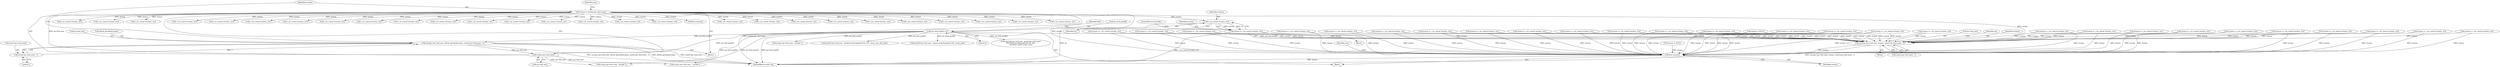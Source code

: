 digraph "0_radare2_f41e941341e44aa86edd4483c4487ec09a074257@pointer" {
"1000984" [label="(Call,r_str_concat (strasm, str))"];
"1000363" [label="(Call,strasm = strdup (op->buf_asm))"];
"1000365" [label="(Call,strdup (op->buf_asm))"];
"1000348" [label="(Call,strncpy (op->buf_asm, dalvik_opcodes[i].name, sizeof (op->buf_asm) - 1))"];
"1000155" [label="(Call,op->buf_asm[0] = 0)"];
"1000357" [label="(Call,sizeof (op->buf_asm) - 1)"];
"1000982" [label="(Call,strasm = r_str_concat (strasm, str))"];
"1002026" [label="(Call,strncpy (op->buf_asm, strasm, sizeof (op->buf_asm) - 1))"];
"1002088" [label="(Call,free (strasm))"];
"1000349" [label="(Call,op->buf_asm)"];
"1000362" [label="(Literal,1)"];
"1000212" [label="(Call,sprintf (op->buf_asm, \"packed-switch-payload %d, %d\", array_size, first_key))"];
"1002027" [label="(Call,op->buf_asm)"];
"1002025" [label="(Block,)"];
"1001436" [label="(Call,r_str_concat (strasm, str))"];
"1000156" [label="(Call,op->buf_asm[0])"];
"1000855" [label="(Call,r_str_concat (strasm, str))"];
"1000747" [label="(Call,r_str_concat (strasm, str))"];
"1002092" [label="(MethodReturn,static int)"];
"1000867" [label="(Call,strasm = r_str_concat (strasm, str))"];
"1001310" [label="(Call,r_str_concat (strasm, str))"];
"1000948" [label="(Call,r_str_concat (strasm, str))"];
"1000982" [label="(Call,strasm = r_str_concat (strasm, str))"];
"1001195" [label="(Call,r_str_concat (strasm, str))"];
"1000946" [label="(Call,strasm = r_str_concat (strasm, str))"];
"1000669" [label="(Call,r_str_concat (strasm, str))"];
"1000985" [label="(Identifier,strasm)"];
"1000887" [label="(Call,strasm = r_str_concat (strasm, str))"];
"1002051" [label="(Call,strcpy (op->buf_asm , \"invalid\"))"];
"1000352" [label="(Call,dalvik_opcodes[i].name)"];
"1001434" [label="(Call,strasm = r_str_concat (strasm, str))"];
"1000983" [label="(Identifier,strasm)"];
"1000247" [label="(Call,sprintf (op->buf_asm, \"sparse-switch-payload %d\", array_size))"];
"1000473" [label="(Call,r_str_concat (strasm, str))"];
"1002089" [label="(Identifier,strasm)"];
"1001021" [label="(Call,strasm = r_str_concat (strasm, str))"];
"1001633" [label="(Call,strasm = r_str_concat (strasm, str))"];
"1000340" [label="(Call,strasm = NULL)"];
"1000161" [label="(Literal,0)"];
"1000309" [label="(Call,snprintf (op->buf_asm, sizeof (op->buf_asm),\n\t\t\t\t\t\"fill-array-data-payload %d, %d\",\n\t\t\t\t\telem_width, array_size))"];
"1001693" [label="(Call,r_str_concat (strasm, str))"];
"1000853" [label="(Call,strasm = r_str_concat (strasm, str))"];
"1000489" [label="(Call,strasm = r_str_concat (strasm, str))"];
"1002040" [label="(Identifier,op)"];
"1001798" [label="(Call,strasm = r_str_concat (strasm, str))"];
"1001494" [label="(Call,strasm = r_str_concat (strasm, str))"];
"1002010" [label="(Call,strcpy (op->buf_asm, \"invalid \"))"];
"1000407" [label="(Call,strasm = r_str_concat (strasm, str))"];
"1001800" [label="(Call,r_str_concat (strasm, str))"];
"1000869" [label="(Call,r_str_concat (strasm, str))"];
"1000365" [label="(Call,strdup (op->buf_asm))"];
"1000614" [label="(Call,r_str_concat (strasm, str))"];
"1000889" [label="(Call,r_str_concat (strasm, str))"];
"1000914" [label="(Call,strasm = r_str_concat (strasm, str))"];
"1000987" [label="(ControlStructure,break;)"];
"1000348" [label="(Call,strncpy (op->buf_asm, dalvik_opcodes[i].name, sizeof (op->buf_asm) - 1))"];
"1000779" [label="(Call,strasm = r_str_concat (strasm, str))"];
"1000370" [label="(Identifier,size)"];
"1000437" [label="(Call,strasm = r_str_concat (strasm, str))"];
"1001635" [label="(Call,r_str_concat (strasm, str))"];
"1000491" [label="(Call,r_str_concat (strasm, str))"];
"1000813" [label="(Call,strasm = r_str_concat (strasm, str))"];
"1002030" [label="(Identifier,strasm)"];
"1001193" [label="(Call,strasm = r_str_concat (strasm, str))"];
"1000781" [label="(Call,r_str_concat (strasm, str))"];
"1000517" [label="(Call,strasm = r_str_concat (strasm, str))"];
"1001691" [label="(Call,strasm = r_str_concat (strasm, str))"];
"1000155" [label="(Call,op->buf_asm[0] = 0)"];
"1002017" [label="(Call,strasm = NULL)"];
"1002031" [label="(Call,sizeof (op->buf_asm) - 1)"];
"1001146" [label="(Call,strasm = r_str_concat (strasm, str))"];
"1000984" [label="(Call,r_str_concat (strasm, str))"];
"1000409" [label="(Call,r_str_concat (strasm, str))"];
"1000127" [label="(Block,)"];
"1000549" [label="(Call,strasm = r_str_concat (strasm, str))"];
"1002015" [label="(Call,free (strasm))"];
"1000347" [label="(Block,)"];
"1000358" [label="(Call,sizeof (op->buf_asm))"];
"1000815" [label="(Call,r_str_concat (strasm, str))"];
"1001540" [label="(Call,r_str_concat (strasm, str))"];
"1000745" [label="(Call,strasm = r_str_concat (strasm, str))"];
"1002091" [label="(Identifier,size)"];
"1001317" [label="(Call,strasm = r_str_concat (strasm, str))"];
"1000916" [label="(Call,r_str_concat (strasm, str))"];
"1000519" [label="(Call,r_str_concat (strasm, str))"];
"1000612" [label="(Call,strasm = r_str_concat (strasm, str))"];
"1000364" [label="(Identifier,strasm)"];
"1000667" [label="(Call,strasm = r_str_concat (strasm, str))"];
"1000439" [label="(Call,r_str_concat (strasm, str))"];
"1001538" [label="(Call,strasm = r_str_concat (strasm, str))"];
"1000382" [label="(Block,)"];
"1002026" [label="(Call,strncpy (op->buf_asm, strasm, sizeof (op->buf_asm) - 1))"];
"1002000" [label="(Call,strasm = r_str_concat (strasm, str))"];
"1002062" [label="(Call,strcpy (op->buf_asm, \"invalid \"))"];
"1000165" [label="(Identifier,buf)"];
"1000471" [label="(Call,strasm = r_str_concat (strasm, str))"];
"1001023" [label="(Call,r_str_concat (strasm, str))"];
"1001139" [label="(Call,r_str_concat (strasm, str))"];
"1000986" [label="(Identifier,str)"];
"1001948" [label="(Call,r_str_concat (strasm, str))"];
"1000551" [label="(Call,r_str_concat (strasm, str))"];
"1001496" [label="(Call,r_str_concat (strasm, str))"];
"1000357" [label="(Call,sizeof (op->buf_asm) - 1)"];
"1002088" [label="(Call,free (strasm))"];
"1000363" [label="(Call,strasm = strdup (op->buf_asm))"];
"1000366" [label="(Call,op->buf_asm)"];
"1000984" -> "1000982"  [label="AST: "];
"1000984" -> "1000986"  [label="CFG: "];
"1000985" -> "1000984"  [label="AST: "];
"1000986" -> "1000984"  [label="AST: "];
"1000982" -> "1000984"  [label="CFG: "];
"1000984" -> "1002092"  [label="DDG: str"];
"1000984" -> "1000982"  [label="DDG: strasm"];
"1000984" -> "1000982"  [label="DDG: str"];
"1000363" -> "1000984"  [label="DDG: strasm"];
"1000363" -> "1000347"  [label="AST: "];
"1000363" -> "1000365"  [label="CFG: "];
"1000364" -> "1000363"  [label="AST: "];
"1000365" -> "1000363"  [label="AST: "];
"1000370" -> "1000363"  [label="CFG: "];
"1000363" -> "1002092"  [label="DDG: strdup (op->buf_asm)"];
"1000365" -> "1000363"  [label="DDG: op->buf_asm"];
"1000363" -> "1000409"  [label="DDG: strasm"];
"1000363" -> "1000439"  [label="DDG: strasm"];
"1000363" -> "1000473"  [label="DDG: strasm"];
"1000363" -> "1000491"  [label="DDG: strasm"];
"1000363" -> "1000519"  [label="DDG: strasm"];
"1000363" -> "1000551"  [label="DDG: strasm"];
"1000363" -> "1000614"  [label="DDG: strasm"];
"1000363" -> "1000669"  [label="DDG: strasm"];
"1000363" -> "1000747"  [label="DDG: strasm"];
"1000363" -> "1000781"  [label="DDG: strasm"];
"1000363" -> "1000815"  [label="DDG: strasm"];
"1000363" -> "1000855"  [label="DDG: strasm"];
"1000363" -> "1000869"  [label="DDG: strasm"];
"1000363" -> "1000889"  [label="DDG: strasm"];
"1000363" -> "1000916"  [label="DDG: strasm"];
"1000363" -> "1000948"  [label="DDG: strasm"];
"1000363" -> "1001023"  [label="DDG: strasm"];
"1000363" -> "1001139"  [label="DDG: strasm"];
"1000363" -> "1001195"  [label="DDG: strasm"];
"1000363" -> "1001310"  [label="DDG: strasm"];
"1000363" -> "1001436"  [label="DDG: strasm"];
"1000363" -> "1001496"  [label="DDG: strasm"];
"1000363" -> "1001540"  [label="DDG: strasm"];
"1000363" -> "1001635"  [label="DDG: strasm"];
"1000363" -> "1001693"  [label="DDG: strasm"];
"1000363" -> "1001800"  [label="DDG: strasm"];
"1000363" -> "1001948"  [label="DDG: strasm"];
"1000363" -> "1002015"  [label="DDG: strasm"];
"1000363" -> "1002026"  [label="DDG: strasm"];
"1000363" -> "1002088"  [label="DDG: strasm"];
"1000365" -> "1000366"  [label="CFG: "];
"1000366" -> "1000365"  [label="AST: "];
"1000348" -> "1000365"  [label="DDG: op->buf_asm"];
"1000155" -> "1000365"  [label="DDG: op->buf_asm[0]"];
"1000365" -> "1002010"  [label="DDG: op->buf_asm"];
"1000365" -> "1002051"  [label="DDG: op->buf_asm"];
"1000348" -> "1000347"  [label="AST: "];
"1000348" -> "1000357"  [label="CFG: "];
"1000349" -> "1000348"  [label="AST: "];
"1000352" -> "1000348"  [label="AST: "];
"1000357" -> "1000348"  [label="AST: "];
"1000364" -> "1000348"  [label="CFG: "];
"1000348" -> "1002092"  [label="DDG: sizeof (op->buf_asm) - 1"];
"1000348" -> "1002092"  [label="DDG: strncpy (op->buf_asm, dalvik_opcodes[i].name, sizeof (op->buf_asm) - 1)"];
"1000348" -> "1002092"  [label="DDG: dalvik_opcodes[i].name"];
"1000155" -> "1000348"  [label="DDG: op->buf_asm[0]"];
"1000357" -> "1000348"  [label="DDG: 1"];
"1000155" -> "1000127"  [label="AST: "];
"1000155" -> "1000161"  [label="CFG: "];
"1000156" -> "1000155"  [label="AST: "];
"1000161" -> "1000155"  [label="AST: "];
"1000165" -> "1000155"  [label="CFG: "];
"1000155" -> "1002092"  [label="DDG: op->buf_asm[0]"];
"1000155" -> "1000212"  [label="DDG: op->buf_asm[0]"];
"1000155" -> "1000247"  [label="DDG: op->buf_asm[0]"];
"1000155" -> "1000309"  [label="DDG: op->buf_asm[0]"];
"1000155" -> "1002010"  [label="DDG: op->buf_asm[0]"];
"1000155" -> "1002026"  [label="DDG: op->buf_asm[0]"];
"1000155" -> "1002051"  [label="DDG: op->buf_asm[0]"];
"1000155" -> "1002062"  [label="DDG: op->buf_asm[0]"];
"1000357" -> "1000362"  [label="CFG: "];
"1000358" -> "1000357"  [label="AST: "];
"1000362" -> "1000357"  [label="AST: "];
"1000982" -> "1000382"  [label="AST: "];
"1000983" -> "1000982"  [label="AST: "];
"1000987" -> "1000982"  [label="CFG: "];
"1000982" -> "1002092"  [label="DDG: r_str_concat (strasm, str)"];
"1000982" -> "1002026"  [label="DDG: strasm"];
"1000982" -> "1002088"  [label="DDG: strasm"];
"1002026" -> "1002025"  [label="AST: "];
"1002026" -> "1002031"  [label="CFG: "];
"1002027" -> "1002026"  [label="AST: "];
"1002030" -> "1002026"  [label="AST: "];
"1002031" -> "1002026"  [label="AST: "];
"1002040" -> "1002026"  [label="CFG: "];
"1002026" -> "1002092"  [label="DDG: strncpy (op->buf_asm, strasm, sizeof (op->buf_asm) - 1)"];
"1000779" -> "1002026"  [label="DDG: strasm"];
"1001317" -> "1002026"  [label="DDG: strasm"];
"1001494" -> "1002026"  [label="DDG: strasm"];
"1000813" -> "1002026"  [label="DDG: strasm"];
"1000517" -> "1002026"  [label="DDG: strasm"];
"1001538" -> "1002026"  [label="DDG: strasm"];
"1000853" -> "1002026"  [label="DDG: strasm"];
"1001146" -> "1002026"  [label="DDG: strasm"];
"1000914" -> "1002026"  [label="DDG: strasm"];
"1001021" -> "1002026"  [label="DDG: strasm"];
"1001193" -> "1002026"  [label="DDG: strasm"];
"1000549" -> "1002026"  [label="DDG: strasm"];
"1002017" -> "1002026"  [label="DDG: strasm"];
"1000471" -> "1002026"  [label="DDG: strasm"];
"1000667" -> "1002026"  [label="DDG: strasm"];
"1000612" -> "1002026"  [label="DDG: strasm"];
"1002000" -> "1002026"  [label="DDG: strasm"];
"1001633" -> "1002026"  [label="DDG: strasm"];
"1000407" -> "1002026"  [label="DDG: strasm"];
"1000437" -> "1002026"  [label="DDG: strasm"];
"1000745" -> "1002026"  [label="DDG: strasm"];
"1001434" -> "1002026"  [label="DDG: strasm"];
"1000946" -> "1002026"  [label="DDG: strasm"];
"1000887" -> "1002026"  [label="DDG: strasm"];
"1000867" -> "1002026"  [label="DDG: strasm"];
"1000489" -> "1002026"  [label="DDG: strasm"];
"1001798" -> "1002026"  [label="DDG: strasm"];
"1001691" -> "1002026"  [label="DDG: strasm"];
"1002031" -> "1002026"  [label="DDG: 1"];
"1002026" -> "1002088"  [label="DDG: strasm"];
"1002088" -> "1000127"  [label="AST: "];
"1002088" -> "1002089"  [label="CFG: "];
"1002089" -> "1002088"  [label="AST: "];
"1002091" -> "1002088"  [label="CFG: "];
"1002088" -> "1002092"  [label="DDG: strasm"];
"1000779" -> "1002088"  [label="DDG: strasm"];
"1001317" -> "1002088"  [label="DDG: strasm"];
"1001494" -> "1002088"  [label="DDG: strasm"];
"1000813" -> "1002088"  [label="DDG: strasm"];
"1000517" -> "1002088"  [label="DDG: strasm"];
"1001538" -> "1002088"  [label="DDG: strasm"];
"1000853" -> "1002088"  [label="DDG: strasm"];
"1001146" -> "1002088"  [label="DDG: strasm"];
"1000914" -> "1002088"  [label="DDG: strasm"];
"1001021" -> "1002088"  [label="DDG: strasm"];
"1000549" -> "1002088"  [label="DDG: strasm"];
"1002017" -> "1002088"  [label="DDG: strasm"];
"1000471" -> "1002088"  [label="DDG: strasm"];
"1000667" -> "1002088"  [label="DDG: strasm"];
"1000612" -> "1002088"  [label="DDG: strasm"];
"1002000" -> "1002088"  [label="DDG: strasm"];
"1001633" -> "1002088"  [label="DDG: strasm"];
"1000407" -> "1002088"  [label="DDG: strasm"];
"1000437" -> "1002088"  [label="DDG: strasm"];
"1000745" -> "1002088"  [label="DDG: strasm"];
"1001434" -> "1002088"  [label="DDG: strasm"];
"1000946" -> "1002088"  [label="DDG: strasm"];
"1000887" -> "1002088"  [label="DDG: strasm"];
"1000867" -> "1002088"  [label="DDG: strasm"];
"1000489" -> "1002088"  [label="DDG: strasm"];
"1001798" -> "1002088"  [label="DDG: strasm"];
"1001691" -> "1002088"  [label="DDG: strasm"];
"1000340" -> "1002088"  [label="DDG: strasm"];
"1001193" -> "1002088"  [label="DDG: strasm"];
}
